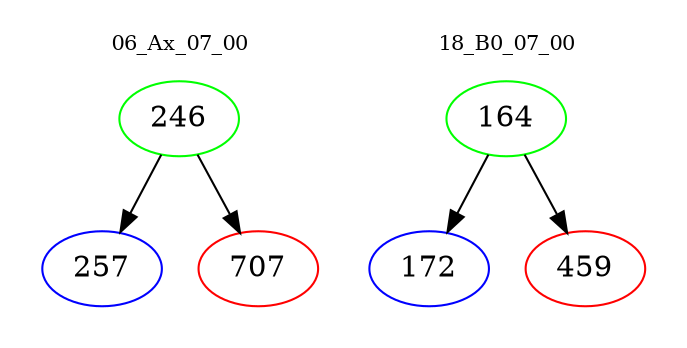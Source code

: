 digraph{
subgraph cluster_0 {
color = white
label = "06_Ax_07_00";
fontsize=10;
T0_246 [label="246", color="green"]
T0_246 -> T0_257 [color="black"]
T0_257 [label="257", color="blue"]
T0_246 -> T0_707 [color="black"]
T0_707 [label="707", color="red"]
}
subgraph cluster_1 {
color = white
label = "18_B0_07_00";
fontsize=10;
T1_164 [label="164", color="green"]
T1_164 -> T1_172 [color="black"]
T1_172 [label="172", color="blue"]
T1_164 -> T1_459 [color="black"]
T1_459 [label="459", color="red"]
}
}
